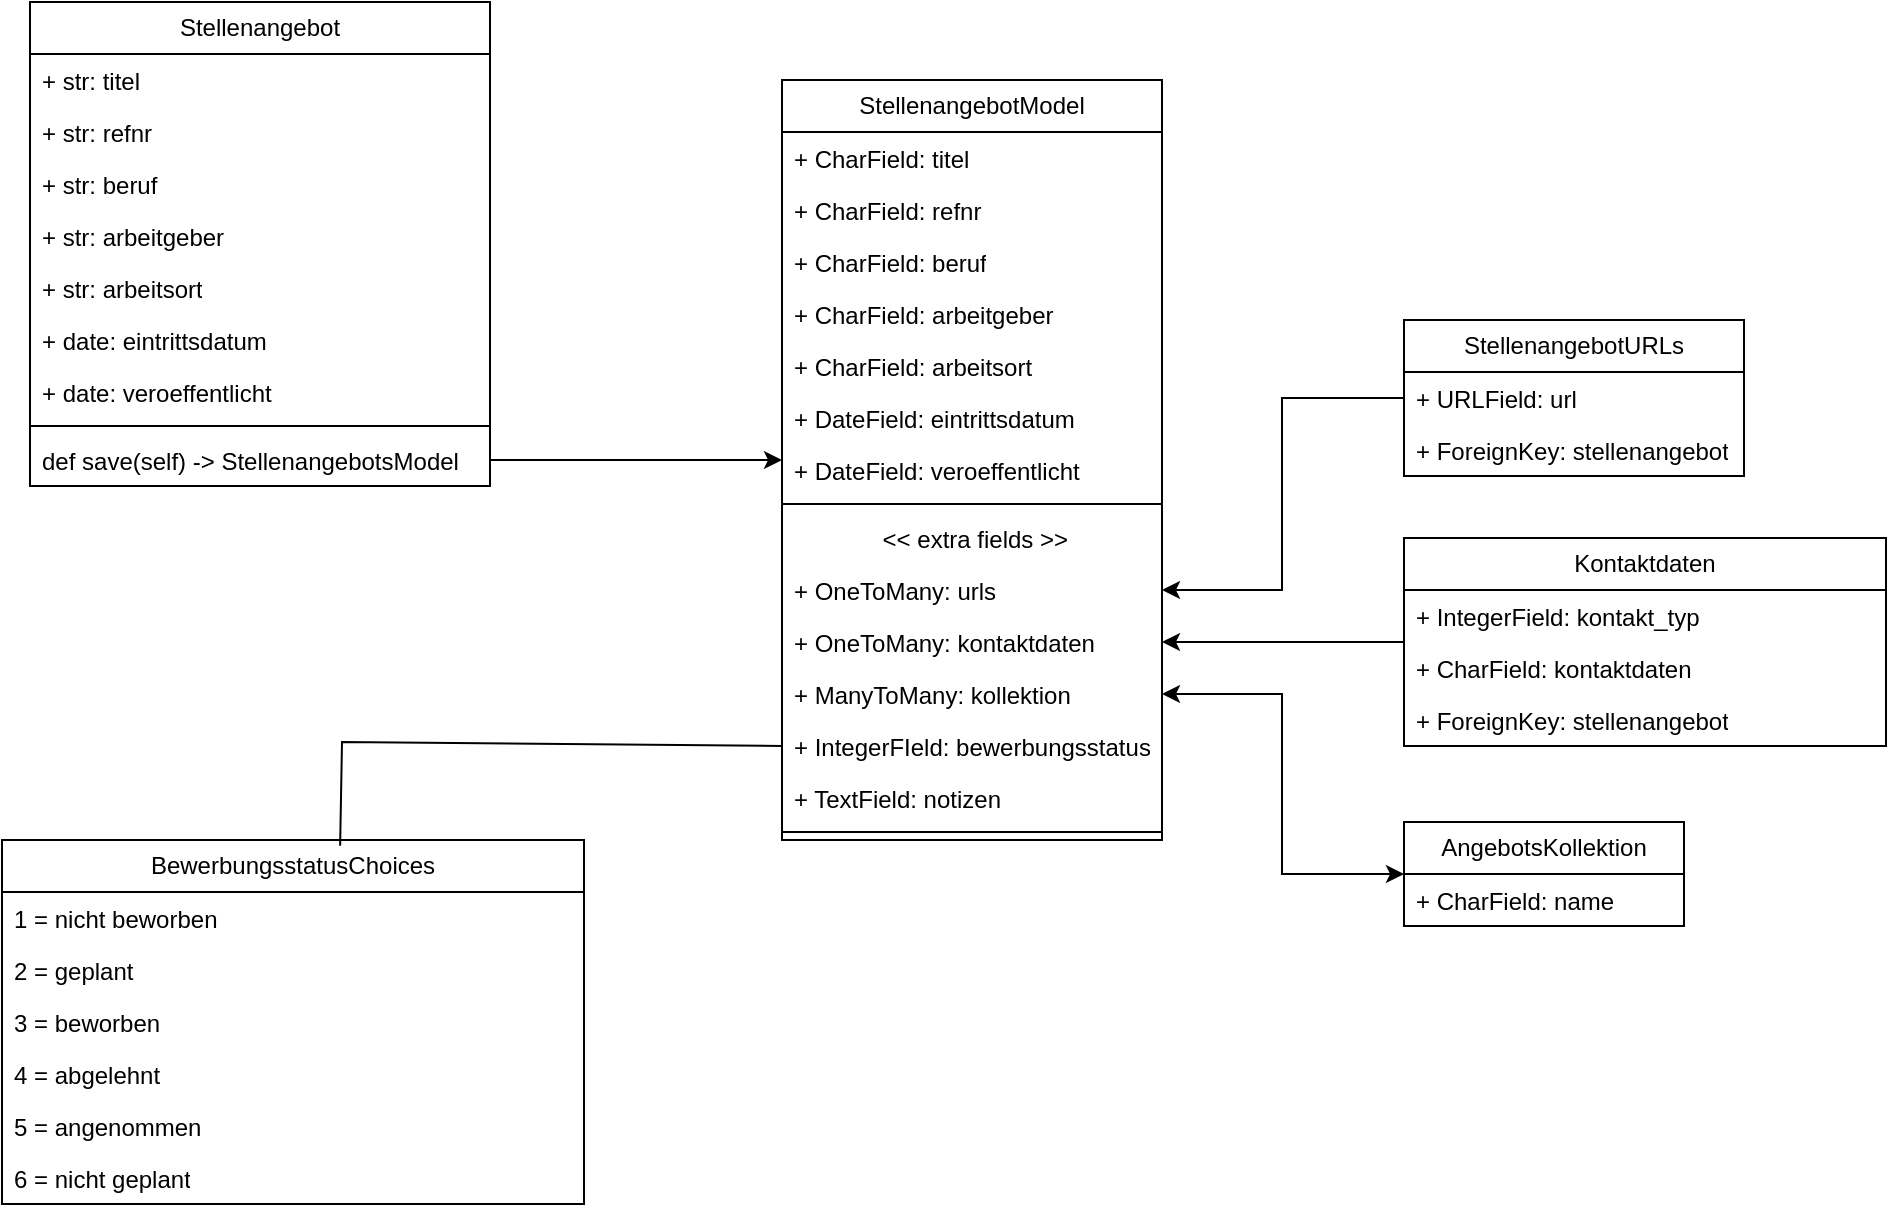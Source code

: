 <mxfile version="24.2.5" type="device">
  <diagram id="C5RBs43oDa-KdzZeNtuy" name="Page-1">
    <mxGraphModel dx="2074" dy="1199" grid="1" gridSize="10" guides="1" tooltips="1" connect="1" arrows="1" fold="1" page="1" pageScale="1" pageWidth="827" pageHeight="1169" math="0" shadow="0">
      <root>
        <mxCell id="WIyWlLk6GJQsqaUBKTNV-0" />
        <mxCell id="WIyWlLk6GJQsqaUBKTNV-1" parent="WIyWlLk6GJQsqaUBKTNV-0" />
        <object label="Stellenangebot" id="EaI95VhgXLmIMOGXXXPn-0">
          <mxCell style="swimlane;fontStyle=0;childLayout=stackLayout;horizontal=1;startSize=26;fillColor=none;horizontalStack=0;resizeParent=1;resizeParentMax=0;resizeLast=0;collapsible=1;marginBottom=0;whiteSpace=wrap;html=1;" vertex="1" parent="WIyWlLk6GJQsqaUBKTNV-1">
            <mxGeometry x="44" y="90" width="230" height="242" as="geometry" />
          </mxCell>
        </object>
        <mxCell id="EaI95VhgXLmIMOGXXXPn-1" value="+ str: titel" style="text;strokeColor=none;fillColor=none;align=left;verticalAlign=top;spacingLeft=4;spacingRight=4;overflow=hidden;rotatable=0;points=[[0,0.5],[1,0.5]];portConstraint=eastwest;whiteSpace=wrap;html=1;" vertex="1" parent="EaI95VhgXLmIMOGXXXPn-0">
          <mxGeometry y="26" width="230" height="26" as="geometry" />
        </mxCell>
        <mxCell id="EaI95VhgXLmIMOGXXXPn-2" value="+ str: refnr" style="text;strokeColor=none;fillColor=none;align=left;verticalAlign=top;spacingLeft=4;spacingRight=4;overflow=hidden;rotatable=0;points=[[0,0.5],[1,0.5]];portConstraint=eastwest;whiteSpace=wrap;html=1;" vertex="1" parent="EaI95VhgXLmIMOGXXXPn-0">
          <mxGeometry y="52" width="230" height="26" as="geometry" />
        </mxCell>
        <mxCell id="EaI95VhgXLmIMOGXXXPn-3" value="+ str: beruf" style="text;strokeColor=none;fillColor=none;align=left;verticalAlign=top;spacingLeft=4;spacingRight=4;overflow=hidden;rotatable=0;points=[[0,0.5],[1,0.5]];portConstraint=eastwest;whiteSpace=wrap;html=1;" vertex="1" parent="EaI95VhgXLmIMOGXXXPn-0">
          <mxGeometry y="78" width="230" height="26" as="geometry" />
        </mxCell>
        <mxCell id="EaI95VhgXLmIMOGXXXPn-4" value="&lt;div&gt;&lt;span style=&quot;background-color: initial;&quot;&gt;+ str: arbeitgeber&lt;/span&gt;&lt;br&gt;&lt;/div&gt;" style="text;strokeColor=none;fillColor=none;align=left;verticalAlign=top;spacingLeft=4;spacingRight=4;overflow=hidden;rotatable=0;points=[[0,0.5],[1,0.5]];portConstraint=eastwest;whiteSpace=wrap;html=1;" vertex="1" parent="EaI95VhgXLmIMOGXXXPn-0">
          <mxGeometry y="104" width="230" height="26" as="geometry" />
        </mxCell>
        <mxCell id="EaI95VhgXLmIMOGXXXPn-5" value="+ str: arbeitsort" style="text;strokeColor=none;fillColor=none;align=left;verticalAlign=top;spacingLeft=4;spacingRight=4;overflow=hidden;rotatable=0;points=[[0,0.5],[1,0.5]];portConstraint=eastwest;whiteSpace=wrap;html=1;" vertex="1" parent="EaI95VhgXLmIMOGXXXPn-0">
          <mxGeometry y="130" width="230" height="26" as="geometry" />
        </mxCell>
        <mxCell id="EaI95VhgXLmIMOGXXXPn-6" value="&lt;div&gt;&lt;span style=&quot;background-color: initial;&quot;&gt;+ date: eintrittsdatum&lt;/span&gt;&lt;/div&gt;" style="text;strokeColor=none;fillColor=none;align=left;verticalAlign=top;spacingLeft=4;spacingRight=4;overflow=hidden;rotatable=0;points=[[0,0.5],[1,0.5]];portConstraint=eastwest;whiteSpace=wrap;html=1;" vertex="1" parent="EaI95VhgXLmIMOGXXXPn-0">
          <mxGeometry y="156" width="230" height="26" as="geometry" />
        </mxCell>
        <mxCell id="EaI95VhgXLmIMOGXXXPn-7" value="+ date: veroeffentlicht" style="text;strokeColor=none;fillColor=none;align=left;verticalAlign=top;spacingLeft=4;spacingRight=4;overflow=hidden;rotatable=0;points=[[0,0.5],[1,0.5]];portConstraint=eastwest;whiteSpace=wrap;html=1;" vertex="1" parent="EaI95VhgXLmIMOGXXXPn-0">
          <mxGeometry y="182" width="230" height="26" as="geometry" />
        </mxCell>
        <mxCell id="EaI95VhgXLmIMOGXXXPn-8" value="" style="line;strokeWidth=1;fillColor=none;align=left;verticalAlign=middle;spacingTop=-1;spacingLeft=3;spacingRight=3;rotatable=0;labelPosition=right;points=[];portConstraint=eastwest;strokeColor=inherit;" vertex="1" parent="EaI95VhgXLmIMOGXXXPn-0">
          <mxGeometry y="208" width="230" height="8" as="geometry" />
        </mxCell>
        <mxCell id="EaI95VhgXLmIMOGXXXPn-9" value="def save(self) -&amp;gt; StellenangebotsModel" style="text;strokeColor=none;fillColor=none;align=left;verticalAlign=top;spacingLeft=4;spacingRight=4;overflow=hidden;rotatable=0;points=[[0,0.5],[1,0.5]];portConstraint=eastwest;whiteSpace=wrap;html=1;" vertex="1" parent="EaI95VhgXLmIMOGXXXPn-0">
          <mxGeometry y="216" width="230" height="26" as="geometry" />
        </mxCell>
        <object label="StellenangebotModel" id="EaI95VhgXLmIMOGXXXPn-10">
          <mxCell style="swimlane;fontStyle=0;childLayout=stackLayout;horizontal=1;startSize=26;fillColor=none;horizontalStack=0;resizeParent=1;resizeParentMax=0;resizeLast=0;collapsible=1;marginBottom=0;whiteSpace=wrap;html=1;" vertex="1" parent="WIyWlLk6GJQsqaUBKTNV-1">
            <mxGeometry x="420" y="129" width="190" height="380" as="geometry" />
          </mxCell>
        </object>
        <mxCell id="EaI95VhgXLmIMOGXXXPn-11" value="+ CharField: titel" style="text;strokeColor=none;fillColor=none;align=left;verticalAlign=top;spacingLeft=4;spacingRight=4;overflow=hidden;rotatable=0;points=[[0,0.5],[1,0.5]];portConstraint=eastwest;whiteSpace=wrap;html=1;" vertex="1" parent="EaI95VhgXLmIMOGXXXPn-10">
          <mxGeometry y="26" width="190" height="26" as="geometry" />
        </mxCell>
        <mxCell id="EaI95VhgXLmIMOGXXXPn-12" value="+ CharField: refnr" style="text;strokeColor=none;fillColor=none;align=left;verticalAlign=top;spacingLeft=4;spacingRight=4;overflow=hidden;rotatable=0;points=[[0,0.5],[1,0.5]];portConstraint=eastwest;whiteSpace=wrap;html=1;" vertex="1" parent="EaI95VhgXLmIMOGXXXPn-10">
          <mxGeometry y="52" width="190" height="26" as="geometry" />
        </mxCell>
        <mxCell id="EaI95VhgXLmIMOGXXXPn-13" value="+ CharField: beruf" style="text;strokeColor=none;fillColor=none;align=left;verticalAlign=top;spacingLeft=4;spacingRight=4;overflow=hidden;rotatable=0;points=[[0,0.5],[1,0.5]];portConstraint=eastwest;whiteSpace=wrap;html=1;" vertex="1" parent="EaI95VhgXLmIMOGXXXPn-10">
          <mxGeometry y="78" width="190" height="26" as="geometry" />
        </mxCell>
        <mxCell id="EaI95VhgXLmIMOGXXXPn-14" value="&lt;div&gt;&lt;span style=&quot;background-color: initial;&quot;&gt;+ CharField: arbeitgeber&lt;/span&gt;&lt;br&gt;&lt;/div&gt;" style="text;strokeColor=none;fillColor=none;align=left;verticalAlign=top;spacingLeft=4;spacingRight=4;overflow=hidden;rotatable=0;points=[[0,0.5],[1,0.5]];portConstraint=eastwest;whiteSpace=wrap;html=1;" vertex="1" parent="EaI95VhgXLmIMOGXXXPn-10">
          <mxGeometry y="104" width="190" height="26" as="geometry" />
        </mxCell>
        <mxCell id="EaI95VhgXLmIMOGXXXPn-15" value="+ CharField: arbeitsort" style="text;strokeColor=none;fillColor=none;align=left;verticalAlign=top;spacingLeft=4;spacingRight=4;overflow=hidden;rotatable=0;points=[[0,0.5],[1,0.5]];portConstraint=eastwest;whiteSpace=wrap;html=1;" vertex="1" parent="EaI95VhgXLmIMOGXXXPn-10">
          <mxGeometry y="130" width="190" height="26" as="geometry" />
        </mxCell>
        <mxCell id="EaI95VhgXLmIMOGXXXPn-16" value="&lt;div&gt;&lt;span style=&quot;background-color: initial;&quot;&gt;+ DateField: eintrittsdatum&lt;/span&gt;&lt;/div&gt;" style="text;strokeColor=none;fillColor=none;align=left;verticalAlign=top;spacingLeft=4;spacingRight=4;overflow=hidden;rotatable=0;points=[[0,0.5],[1,0.5]];portConstraint=eastwest;whiteSpace=wrap;html=1;" vertex="1" parent="EaI95VhgXLmIMOGXXXPn-10">
          <mxGeometry y="156" width="190" height="26" as="geometry" />
        </mxCell>
        <mxCell id="EaI95VhgXLmIMOGXXXPn-17" value="+ DateField: veroeffentlicht" style="text;strokeColor=none;fillColor=none;align=left;verticalAlign=top;spacingLeft=4;spacingRight=4;overflow=hidden;rotatable=0;points=[[0,0.5],[1,0.5]];portConstraint=eastwest;whiteSpace=wrap;html=1;" vertex="1" parent="EaI95VhgXLmIMOGXXXPn-10">
          <mxGeometry y="182" width="190" height="26" as="geometry" />
        </mxCell>
        <mxCell id="EaI95VhgXLmIMOGXXXPn-18" value="" style="line;strokeWidth=1;fillColor=none;align=left;verticalAlign=middle;spacingTop=-1;spacingLeft=3;spacingRight=3;rotatable=0;labelPosition=right;points=[];portConstraint=eastwest;strokeColor=inherit;" vertex="1" parent="EaI95VhgXLmIMOGXXXPn-10">
          <mxGeometry y="208" width="190" height="8" as="geometry" />
        </mxCell>
        <mxCell id="EaI95VhgXLmIMOGXXXPn-20" value="&amp;nbsp;&amp;lt;&amp;lt; extra fields &amp;gt;&amp;gt;" style="text;strokeColor=none;fillColor=none;align=center;verticalAlign=top;spacingLeft=4;spacingRight=4;overflow=hidden;rotatable=0;points=[[0,0.5],[1,0.5]];portConstraint=eastwest;whiteSpace=wrap;html=1;" vertex="1" parent="EaI95VhgXLmIMOGXXXPn-10">
          <mxGeometry y="216" width="190" height="26" as="geometry" />
        </mxCell>
        <mxCell id="EaI95VhgXLmIMOGXXXPn-22" value="+ OneToMany: urls" style="text;strokeColor=none;fillColor=none;align=left;verticalAlign=top;spacingLeft=4;spacingRight=4;overflow=hidden;rotatable=0;points=[[0,0.5],[1,0.5]];portConstraint=eastwest;whiteSpace=wrap;html=1;" vertex="1" parent="EaI95VhgXLmIMOGXXXPn-10">
          <mxGeometry y="242" width="190" height="26" as="geometry" />
        </mxCell>
        <mxCell id="EaI95VhgXLmIMOGXXXPn-30" value="+ OneToMany: kontaktdaten" style="text;strokeColor=none;fillColor=none;align=left;verticalAlign=top;spacingLeft=4;spacingRight=4;overflow=hidden;rotatable=0;points=[[0,0.5],[1,0.5]];portConstraint=eastwest;whiteSpace=wrap;html=1;" vertex="1" parent="EaI95VhgXLmIMOGXXXPn-10">
          <mxGeometry y="268" width="190" height="26" as="geometry" />
        </mxCell>
        <mxCell id="EaI95VhgXLmIMOGXXXPn-29" value="+ ManyToMany: kollektion" style="text;strokeColor=none;fillColor=none;align=left;verticalAlign=top;spacingLeft=4;spacingRight=4;overflow=hidden;rotatable=0;points=[[0,0.5],[1,0.5]];portConstraint=eastwest;whiteSpace=wrap;html=1;" vertex="1" parent="EaI95VhgXLmIMOGXXXPn-10">
          <mxGeometry y="294" width="190" height="26" as="geometry" />
        </mxCell>
        <mxCell id="EaI95VhgXLmIMOGXXXPn-36" value="+ IntegerFIeld: bewerbungsstatus" style="text;strokeColor=none;fillColor=none;align=left;verticalAlign=top;spacingLeft=4;spacingRight=4;overflow=hidden;rotatable=0;points=[[0,0.5],[1,0.5]];portConstraint=eastwest;whiteSpace=wrap;html=1;" vertex="1" parent="EaI95VhgXLmIMOGXXXPn-10">
          <mxGeometry y="320" width="190" height="26" as="geometry" />
        </mxCell>
        <mxCell id="EaI95VhgXLmIMOGXXXPn-47" value="+ TextField: notizen" style="text;strokeColor=none;fillColor=none;align=left;verticalAlign=top;spacingLeft=4;spacingRight=4;overflow=hidden;rotatable=0;points=[[0,0.5],[1,0.5]];portConstraint=eastwest;whiteSpace=wrap;html=1;" vertex="1" parent="EaI95VhgXLmIMOGXXXPn-10">
          <mxGeometry y="346" width="190" height="26" as="geometry" />
        </mxCell>
        <mxCell id="EaI95VhgXLmIMOGXXXPn-21" value="" style="line;strokeWidth=1;fillColor=none;align=left;verticalAlign=middle;spacingTop=-1;spacingLeft=3;spacingRight=3;rotatable=0;labelPosition=right;points=[];portConstraint=eastwest;strokeColor=inherit;" vertex="1" parent="EaI95VhgXLmIMOGXXXPn-10">
          <mxGeometry y="372" width="190" height="8" as="geometry" />
        </mxCell>
        <mxCell id="EaI95VhgXLmIMOGXXXPn-23" value="" style="endArrow=classic;html=1;rounded=0;exitX=1;exitY=0.5;exitDx=0;exitDy=0;" edge="1" parent="WIyWlLk6GJQsqaUBKTNV-1" source="EaI95VhgXLmIMOGXXXPn-9" target="EaI95VhgXLmIMOGXXXPn-10">
          <mxGeometry width="50" height="50" relative="1" as="geometry">
            <mxPoint x="354" y="580" as="sourcePoint" />
            <mxPoint x="404" y="530" as="targetPoint" />
          </mxGeometry>
        </mxCell>
        <mxCell id="EaI95VhgXLmIMOGXXXPn-24" value="StellenangebotURLs" style="swimlane;fontStyle=0;childLayout=stackLayout;horizontal=1;startSize=26;fillColor=none;horizontalStack=0;resizeParent=1;resizeParentMax=0;resizeLast=0;collapsible=1;marginBottom=0;whiteSpace=wrap;html=1;" vertex="1" parent="WIyWlLk6GJQsqaUBKTNV-1">
          <mxGeometry x="731" y="249" width="170" height="78" as="geometry" />
        </mxCell>
        <mxCell id="EaI95VhgXLmIMOGXXXPn-25" value="+ URLField: url" style="text;strokeColor=none;fillColor=none;align=left;verticalAlign=top;spacingLeft=4;spacingRight=4;overflow=hidden;rotatable=0;points=[[0,0.5],[1,0.5]];portConstraint=eastwest;whiteSpace=wrap;html=1;" vertex="1" parent="EaI95VhgXLmIMOGXXXPn-24">
          <mxGeometry y="26" width="170" height="26" as="geometry" />
        </mxCell>
        <mxCell id="EaI95VhgXLmIMOGXXXPn-26" value="+ ForeignKey: stellenangebot" style="text;strokeColor=none;fillColor=none;align=left;verticalAlign=top;spacingLeft=4;spacingRight=4;overflow=hidden;rotatable=0;points=[[0,0.5],[1,0.5]];portConstraint=eastwest;whiteSpace=wrap;html=1;" vertex="1" parent="EaI95VhgXLmIMOGXXXPn-24">
          <mxGeometry y="52" width="170" height="26" as="geometry" />
        </mxCell>
        <mxCell id="EaI95VhgXLmIMOGXXXPn-28" value="" style="endArrow=classic;html=1;rounded=0;entryX=1;entryY=0.5;entryDx=0;entryDy=0;" edge="1" parent="WIyWlLk6GJQsqaUBKTNV-1" source="EaI95VhgXLmIMOGXXXPn-24" target="EaI95VhgXLmIMOGXXXPn-22">
          <mxGeometry width="50" height="50" relative="1" as="geometry">
            <mxPoint x="680" y="309" as="sourcePoint" />
            <mxPoint x="730" y="259" as="targetPoint" />
            <Array as="points">
              <mxPoint x="670" y="288" />
              <mxPoint x="670" y="384" />
            </Array>
          </mxGeometry>
        </mxCell>
        <mxCell id="EaI95VhgXLmIMOGXXXPn-31" value="Kontaktdaten" style="swimlane;fontStyle=0;childLayout=stackLayout;horizontal=1;startSize=26;fillColor=none;horizontalStack=0;resizeParent=1;resizeParentMax=0;resizeLast=0;collapsible=1;marginBottom=0;whiteSpace=wrap;html=1;" vertex="1" parent="WIyWlLk6GJQsqaUBKTNV-1">
          <mxGeometry x="731" y="358" width="241" height="104" as="geometry" />
        </mxCell>
        <mxCell id="EaI95VhgXLmIMOGXXXPn-32" value="+ IntegerField: kontakt_typ" style="text;strokeColor=none;fillColor=none;align=left;verticalAlign=top;spacingLeft=4;spacingRight=4;overflow=hidden;rotatable=0;points=[[0,0.5],[1,0.5]];portConstraint=eastwest;whiteSpace=wrap;html=1;" vertex="1" parent="EaI95VhgXLmIMOGXXXPn-31">
          <mxGeometry y="26" width="241" height="26" as="geometry" />
        </mxCell>
        <mxCell id="EaI95VhgXLmIMOGXXXPn-33" value="+ CharField: kontaktdaten" style="text;strokeColor=none;fillColor=none;align=left;verticalAlign=top;spacingLeft=4;spacingRight=4;overflow=hidden;rotatable=0;points=[[0,0.5],[1,0.5]];portConstraint=eastwest;whiteSpace=wrap;html=1;" vertex="1" parent="EaI95VhgXLmIMOGXXXPn-31">
          <mxGeometry y="52" width="241" height="26" as="geometry" />
        </mxCell>
        <mxCell id="EaI95VhgXLmIMOGXXXPn-45" value="+ ForeignKey: stellenangebot" style="text;strokeColor=none;fillColor=none;align=left;verticalAlign=top;spacingLeft=4;spacingRight=4;overflow=hidden;rotatable=0;points=[[0,0.5],[1,0.5]];portConstraint=eastwest;whiteSpace=wrap;html=1;" vertex="1" parent="EaI95VhgXLmIMOGXXXPn-31">
          <mxGeometry y="78" width="241" height="26" as="geometry" />
        </mxCell>
        <mxCell id="EaI95VhgXLmIMOGXXXPn-37" value="BewerbungsstatusChoices" style="swimlane;fontStyle=0;childLayout=stackLayout;horizontal=1;startSize=26;fillColor=none;horizontalStack=0;resizeParent=1;resizeParentMax=0;resizeLast=0;collapsible=1;marginBottom=0;whiteSpace=wrap;html=1;" vertex="1" parent="WIyWlLk6GJQsqaUBKTNV-1">
          <mxGeometry x="30" y="509" width="291" height="182" as="geometry" />
        </mxCell>
        <mxCell id="EaI95VhgXLmIMOGXXXPn-38" value="1 = nicht beworben" style="text;strokeColor=none;fillColor=none;align=left;verticalAlign=top;spacingLeft=4;spacingRight=4;overflow=hidden;rotatable=0;points=[[0,0.5],[1,0.5]];portConstraint=eastwest;whiteSpace=wrap;html=1;" vertex="1" parent="EaI95VhgXLmIMOGXXXPn-37">
          <mxGeometry y="26" width="291" height="26" as="geometry" />
        </mxCell>
        <mxCell id="EaI95VhgXLmIMOGXXXPn-39" value="2 = geplant" style="text;strokeColor=none;fillColor=none;align=left;verticalAlign=top;spacingLeft=4;spacingRight=4;overflow=hidden;rotatable=0;points=[[0,0.5],[1,0.5]];portConstraint=eastwest;whiteSpace=wrap;html=1;" vertex="1" parent="EaI95VhgXLmIMOGXXXPn-37">
          <mxGeometry y="52" width="291" height="26" as="geometry" />
        </mxCell>
        <mxCell id="EaI95VhgXLmIMOGXXXPn-40" value="3 = beworben" style="text;strokeColor=none;fillColor=none;align=left;verticalAlign=top;spacingLeft=4;spacingRight=4;overflow=hidden;rotatable=0;points=[[0,0.5],[1,0.5]];portConstraint=eastwest;whiteSpace=wrap;html=1;" vertex="1" parent="EaI95VhgXLmIMOGXXXPn-37">
          <mxGeometry y="78" width="291" height="26" as="geometry" />
        </mxCell>
        <mxCell id="EaI95VhgXLmIMOGXXXPn-41" value="4 = abgelehnt" style="text;strokeColor=none;fillColor=none;align=left;verticalAlign=top;spacingLeft=4;spacingRight=4;overflow=hidden;rotatable=0;points=[[0,0.5],[1,0.5]];portConstraint=eastwest;whiteSpace=wrap;html=1;" vertex="1" parent="EaI95VhgXLmIMOGXXXPn-37">
          <mxGeometry y="104" width="291" height="26" as="geometry" />
        </mxCell>
        <mxCell id="EaI95VhgXLmIMOGXXXPn-42" value="5 = angenommen" style="text;strokeColor=none;fillColor=none;align=left;verticalAlign=top;spacingLeft=4;spacingRight=4;overflow=hidden;rotatable=0;points=[[0,0.5],[1,0.5]];portConstraint=eastwest;whiteSpace=wrap;html=1;" vertex="1" parent="EaI95VhgXLmIMOGXXXPn-37">
          <mxGeometry y="130" width="291" height="26" as="geometry" />
        </mxCell>
        <mxCell id="EaI95VhgXLmIMOGXXXPn-43" value="6 = nicht geplant" style="text;strokeColor=none;fillColor=none;align=left;verticalAlign=top;spacingLeft=4;spacingRight=4;overflow=hidden;rotatable=0;points=[[0,0.5],[1,0.5]];portConstraint=eastwest;whiteSpace=wrap;html=1;" vertex="1" parent="EaI95VhgXLmIMOGXXXPn-37">
          <mxGeometry y="156" width="291" height="26" as="geometry" />
        </mxCell>
        <mxCell id="EaI95VhgXLmIMOGXXXPn-44" value="" style="endArrow=none;html=1;rounded=0;exitX=0;exitY=0.5;exitDx=0;exitDy=0;entryX=0.581;entryY=0.016;entryDx=0;entryDy=0;entryPerimeter=0;" edge="1" parent="WIyWlLk6GJQsqaUBKTNV-1" source="EaI95VhgXLmIMOGXXXPn-36" target="EaI95VhgXLmIMOGXXXPn-37">
          <mxGeometry width="50" height="50" relative="1" as="geometry">
            <mxPoint x="450" y="600" as="sourcePoint" />
            <mxPoint x="500" y="550" as="targetPoint" />
            <Array as="points">
              <mxPoint x="200" y="460" />
            </Array>
          </mxGeometry>
        </mxCell>
        <mxCell id="EaI95VhgXLmIMOGXXXPn-46" value="" style="endArrow=classic;html=1;rounded=0;entryX=1;entryY=0.5;entryDx=0;entryDy=0;" edge="1" parent="WIyWlLk6GJQsqaUBKTNV-1" source="EaI95VhgXLmIMOGXXXPn-31" target="EaI95VhgXLmIMOGXXXPn-30">
          <mxGeometry width="50" height="50" relative="1" as="geometry">
            <mxPoint x="446" y="669" as="sourcePoint" />
            <mxPoint x="496" y="619" as="targetPoint" />
          </mxGeometry>
        </mxCell>
        <mxCell id="EaI95VhgXLmIMOGXXXPn-48" value="AngebotsKollektion" style="swimlane;fontStyle=0;childLayout=stackLayout;horizontal=1;startSize=26;fillColor=none;horizontalStack=0;resizeParent=1;resizeParentMax=0;resizeLast=0;collapsible=1;marginBottom=0;whiteSpace=wrap;html=1;" vertex="1" parent="WIyWlLk6GJQsqaUBKTNV-1">
          <mxGeometry x="731" y="500" width="140" height="52" as="geometry" />
        </mxCell>
        <mxCell id="EaI95VhgXLmIMOGXXXPn-49" value="+ CharField: name" style="text;strokeColor=none;fillColor=none;align=left;verticalAlign=top;spacingLeft=4;spacingRight=4;overflow=hidden;rotatable=0;points=[[0,0.5],[1,0.5]];portConstraint=eastwest;whiteSpace=wrap;html=1;" vertex="1" parent="EaI95VhgXLmIMOGXXXPn-48">
          <mxGeometry y="26" width="140" height="26" as="geometry" />
        </mxCell>
        <mxCell id="EaI95VhgXLmIMOGXXXPn-52" value="" style="endArrow=classic;startArrow=classic;html=1;rounded=0;exitX=1;exitY=0.5;exitDx=0;exitDy=0;" edge="1" parent="WIyWlLk6GJQsqaUBKTNV-1" source="EaI95VhgXLmIMOGXXXPn-29" target="EaI95VhgXLmIMOGXXXPn-48">
          <mxGeometry width="50" height="50" relative="1" as="geometry">
            <mxPoint x="640" y="570" as="sourcePoint" />
            <mxPoint x="690" y="520" as="targetPoint" />
            <Array as="points">
              <mxPoint x="670" y="436" />
              <mxPoint x="670" y="526" />
            </Array>
          </mxGeometry>
        </mxCell>
      </root>
    </mxGraphModel>
  </diagram>
</mxfile>

